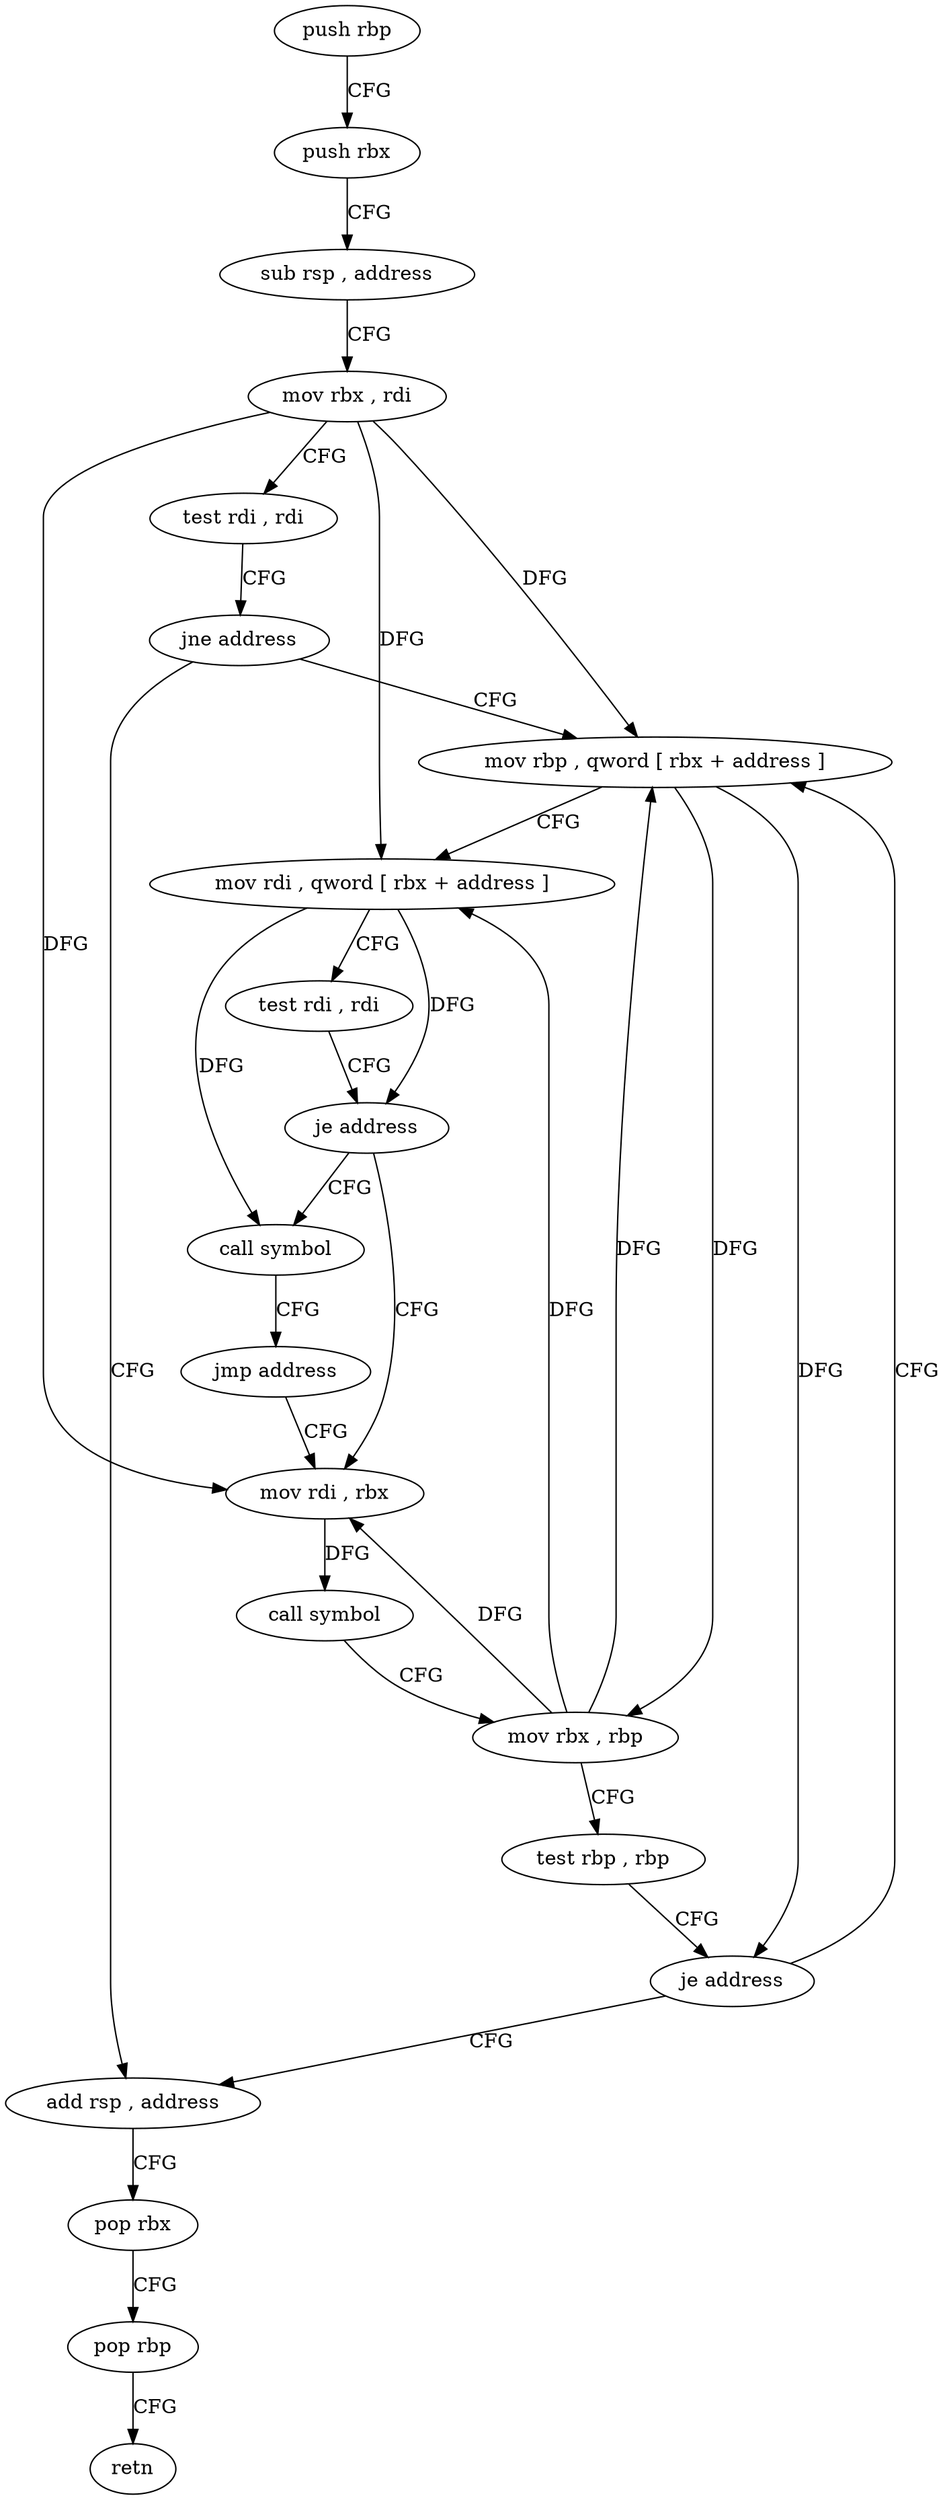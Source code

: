 digraph "func" {
"4268411" [label = "push rbp" ]
"4268412" [label = "push rbx" ]
"4268413" [label = "sub rsp , address" ]
"4268417" [label = "mov rbx , rdi" ]
"4268420" [label = "test rdi , rdi" ]
"4268423" [label = "jne address" ]
"4268448" [label = "mov rbp , qword [ rbx + address ]" ]
"4268425" [label = "add rsp , address" ]
"4268452" [label = "mov rdi , qword [ rbx + address ]" ]
"4268456" [label = "test rdi , rdi" ]
"4268459" [label = "je address" ]
"4268432" [label = "mov rdi , rbx" ]
"4268461" [label = "call symbol" ]
"4268429" [label = "pop rbx" ]
"4268430" [label = "pop rbp" ]
"4268431" [label = "retn" ]
"4268435" [label = "call symbol" ]
"4268440" [label = "mov rbx , rbp" ]
"4268443" [label = "test rbp , rbp" ]
"4268446" [label = "je address" ]
"4268466" [label = "jmp address" ]
"4268411" -> "4268412" [ label = "CFG" ]
"4268412" -> "4268413" [ label = "CFG" ]
"4268413" -> "4268417" [ label = "CFG" ]
"4268417" -> "4268420" [ label = "CFG" ]
"4268417" -> "4268448" [ label = "DFG" ]
"4268417" -> "4268452" [ label = "DFG" ]
"4268417" -> "4268432" [ label = "DFG" ]
"4268420" -> "4268423" [ label = "CFG" ]
"4268423" -> "4268448" [ label = "CFG" ]
"4268423" -> "4268425" [ label = "CFG" ]
"4268448" -> "4268452" [ label = "CFG" ]
"4268448" -> "4268440" [ label = "DFG" ]
"4268448" -> "4268446" [ label = "DFG" ]
"4268425" -> "4268429" [ label = "CFG" ]
"4268452" -> "4268456" [ label = "CFG" ]
"4268452" -> "4268459" [ label = "DFG" ]
"4268452" -> "4268461" [ label = "DFG" ]
"4268456" -> "4268459" [ label = "CFG" ]
"4268459" -> "4268432" [ label = "CFG" ]
"4268459" -> "4268461" [ label = "CFG" ]
"4268432" -> "4268435" [ label = "DFG" ]
"4268461" -> "4268466" [ label = "CFG" ]
"4268429" -> "4268430" [ label = "CFG" ]
"4268430" -> "4268431" [ label = "CFG" ]
"4268435" -> "4268440" [ label = "CFG" ]
"4268440" -> "4268443" [ label = "CFG" ]
"4268440" -> "4268448" [ label = "DFG" ]
"4268440" -> "4268452" [ label = "DFG" ]
"4268440" -> "4268432" [ label = "DFG" ]
"4268443" -> "4268446" [ label = "CFG" ]
"4268446" -> "4268425" [ label = "CFG" ]
"4268446" -> "4268448" [ label = "CFG" ]
"4268466" -> "4268432" [ label = "CFG" ]
}
